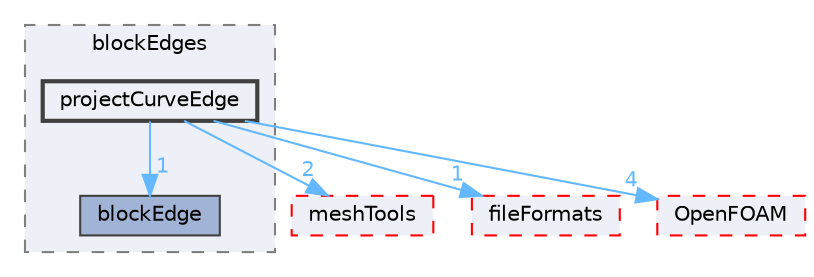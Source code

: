 digraph "src/mesh/blockMesh/blockEdges/projectCurveEdge"
{
 // LATEX_PDF_SIZE
  bgcolor="transparent";
  edge [fontname=Helvetica,fontsize=10,labelfontname=Helvetica,labelfontsize=10];
  node [fontname=Helvetica,fontsize=10,shape=box,height=0.2,width=0.4];
  compound=true
  subgraph clusterdir_2be04f7008d0f59dcfa6d7f2ed1ae216 {
    graph [ bgcolor="#edf0f7", pencolor="grey50", label="blockEdges", fontname=Helvetica,fontsize=10 style="filled,dashed", URL="dir_2be04f7008d0f59dcfa6d7f2ed1ae216.html",tooltip=""]
  dir_a06eaa1db3dcb24dc2dac6400bb2f129 [label="blockEdge", fillcolor="#a2b4d6", color="grey25", style="filled", URL="dir_a06eaa1db3dcb24dc2dac6400bb2f129.html",tooltip=""];
  dir_e4928d555dbab394d97cd444eaf5a935 [label="projectCurveEdge", fillcolor="#edf0f7", color="grey25", style="filled,bold", URL="dir_e4928d555dbab394d97cd444eaf5a935.html",tooltip=""];
  }
  dir_ae30ad0bef50cf391b24c614251bb9fd [label="meshTools", fillcolor="#edf0f7", color="red", style="filled,dashed", URL="dir_ae30ad0bef50cf391b24c614251bb9fd.html",tooltip=""];
  dir_b05602f37bb521a7142c0a3e200b5f35 [label="fileFormats", fillcolor="#edf0f7", color="red", style="filled,dashed", URL="dir_b05602f37bb521a7142c0a3e200b5f35.html",tooltip=""];
  dir_c5473ff19b20e6ec4dfe5c310b3778a8 [label="OpenFOAM", fillcolor="#edf0f7", color="red", style="filled,dashed", URL="dir_c5473ff19b20e6ec4dfe5c310b3778a8.html",tooltip=""];
  dir_e4928d555dbab394d97cd444eaf5a935->dir_a06eaa1db3dcb24dc2dac6400bb2f129 [headlabel="1", labeldistance=1.5 headhref="dir_003104_000300.html" href="dir_003104_000300.html" color="steelblue1" fontcolor="steelblue1"];
  dir_e4928d555dbab394d97cd444eaf5a935->dir_ae30ad0bef50cf391b24c614251bb9fd [headlabel="2", labeldistance=1.5 headhref="dir_003104_002382.html" href="dir_003104_002382.html" color="steelblue1" fontcolor="steelblue1"];
  dir_e4928d555dbab394d97cd444eaf5a935->dir_b05602f37bb521a7142c0a3e200b5f35 [headlabel="1", labeldistance=1.5 headhref="dir_003104_001353.html" href="dir_003104_001353.html" color="steelblue1" fontcolor="steelblue1"];
  dir_e4928d555dbab394d97cd444eaf5a935->dir_c5473ff19b20e6ec4dfe5c310b3778a8 [headlabel="4", labeldistance=1.5 headhref="dir_003104_002695.html" href="dir_003104_002695.html" color="steelblue1" fontcolor="steelblue1"];
}
